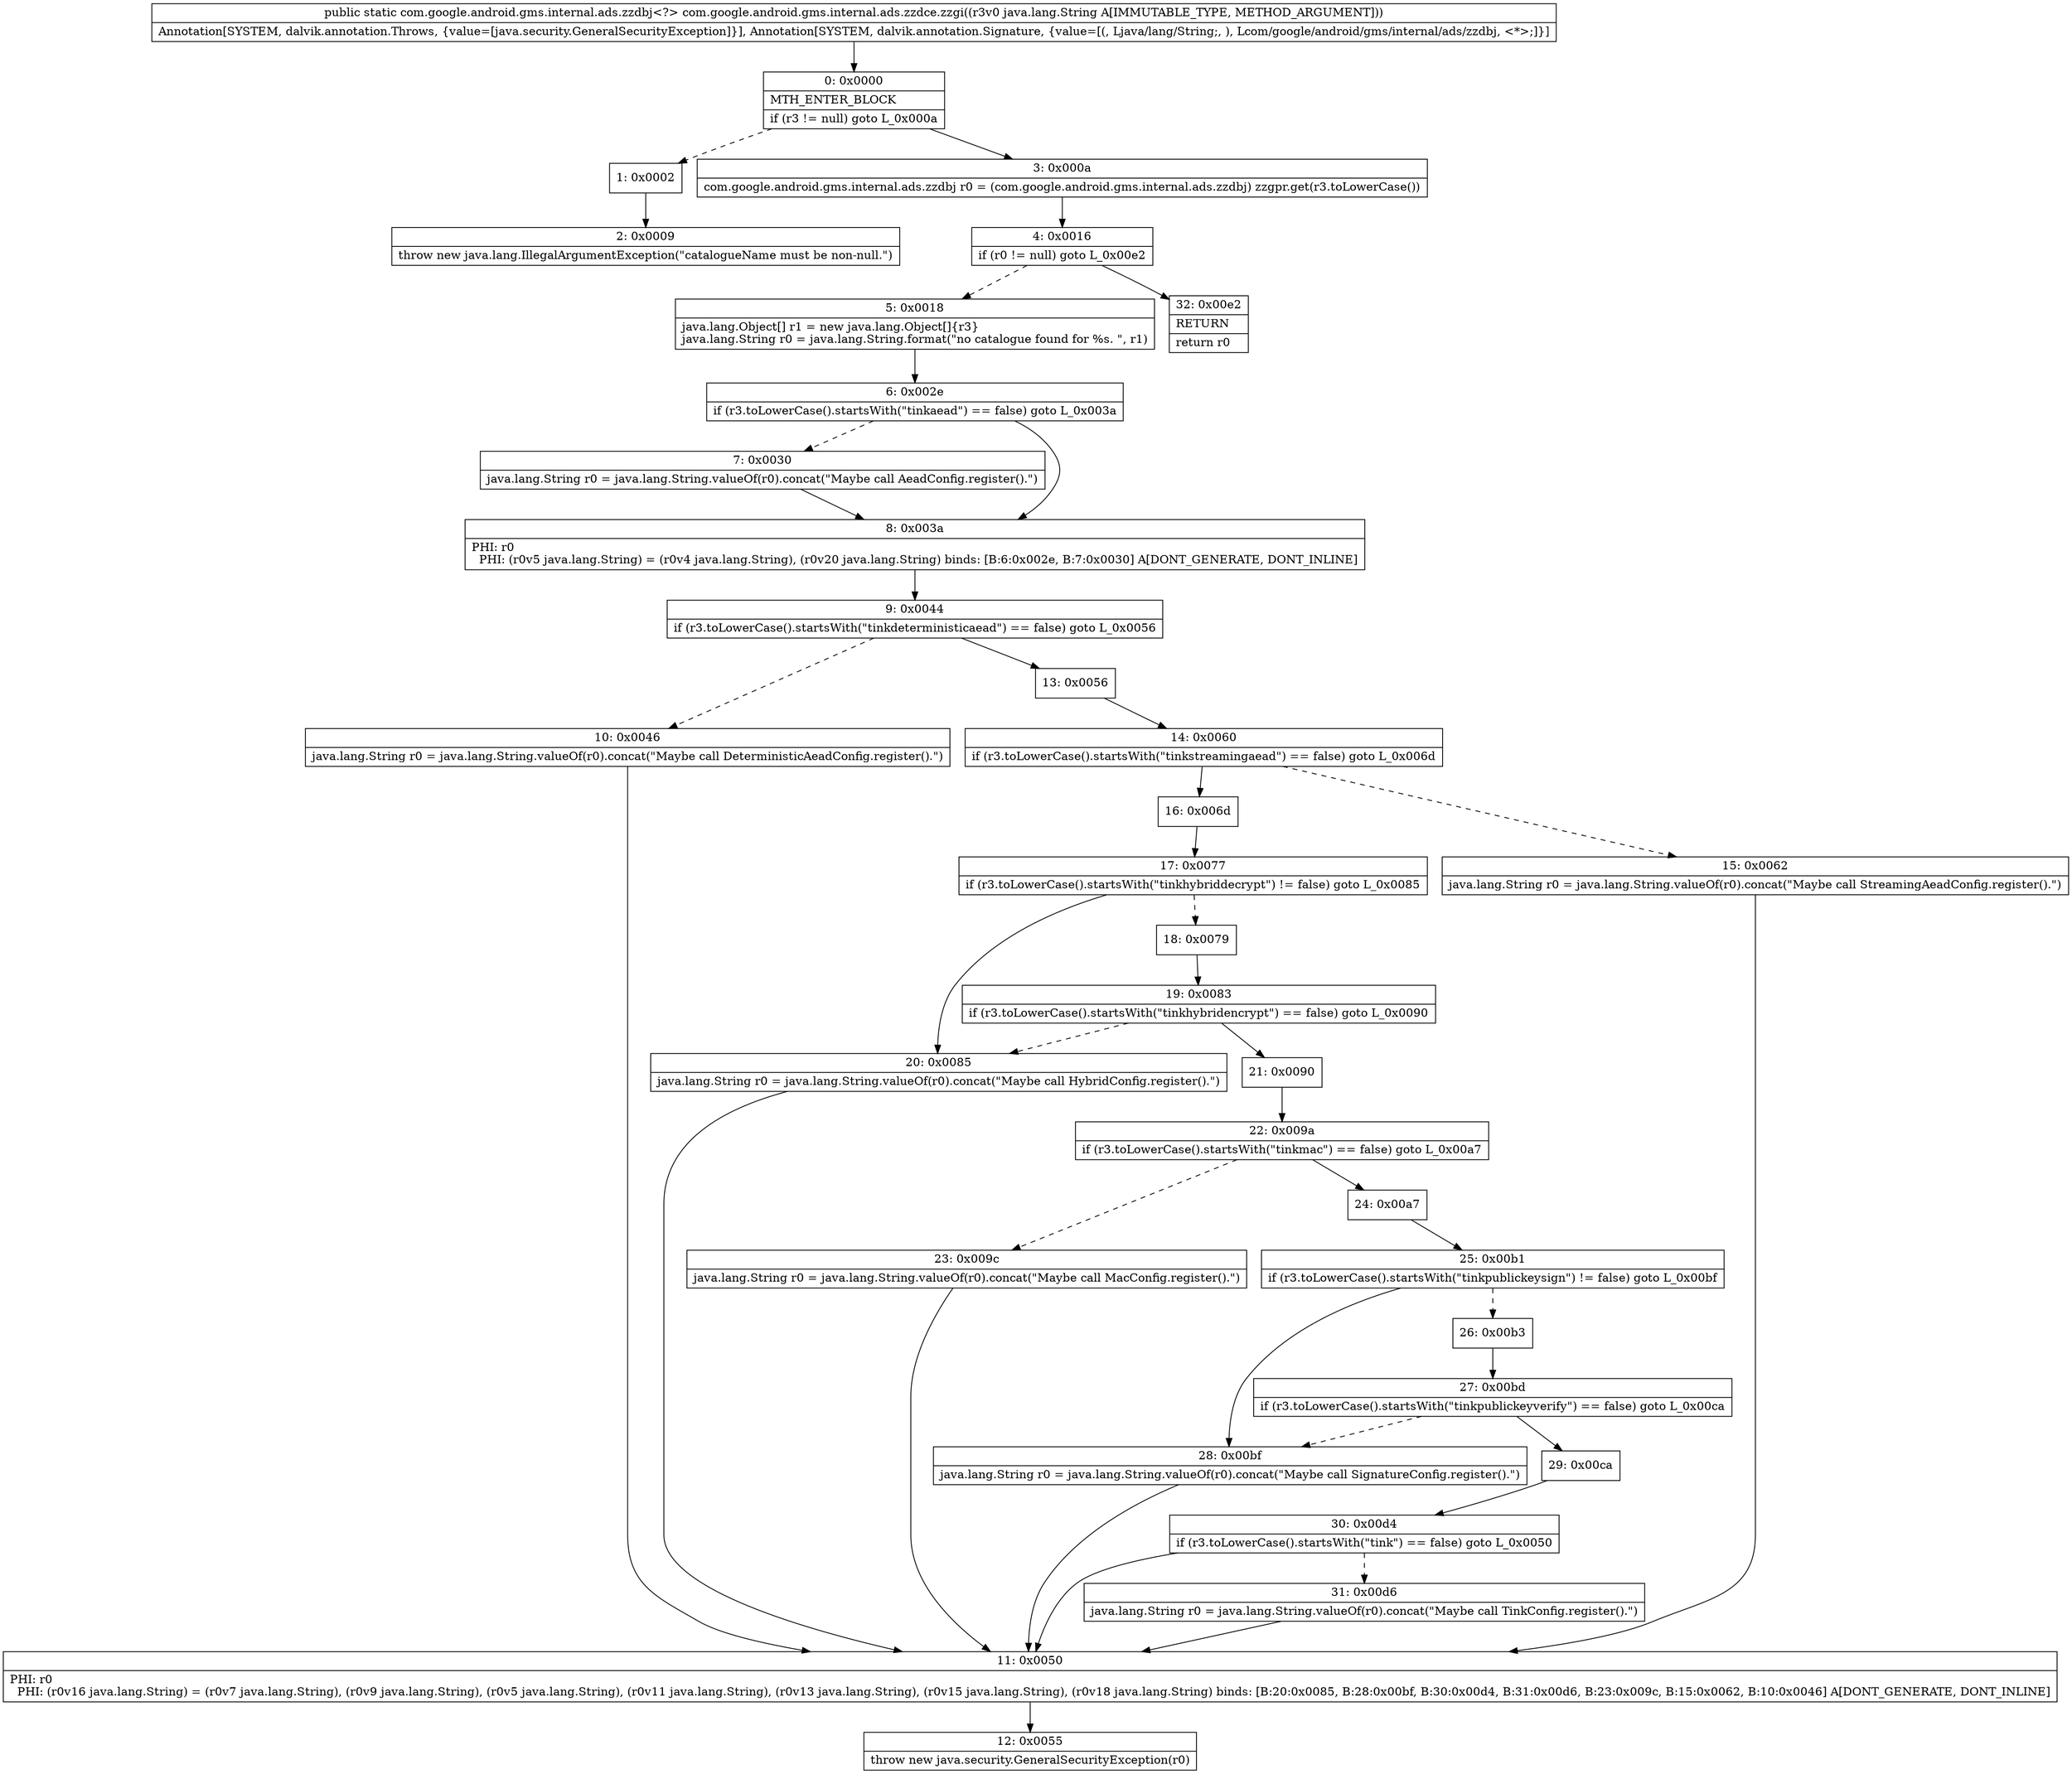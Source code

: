 digraph "CFG forcom.google.android.gms.internal.ads.zzdce.zzgi(Ljava\/lang\/String;)Lcom\/google\/android\/gms\/internal\/ads\/zzdbj;" {
Node_0 [shape=record,label="{0\:\ 0x0000|MTH_ENTER_BLOCK\l|if (r3 != null) goto L_0x000a\l}"];
Node_1 [shape=record,label="{1\:\ 0x0002}"];
Node_2 [shape=record,label="{2\:\ 0x0009|throw new java.lang.IllegalArgumentException(\"catalogueName must be non\-null.\")\l}"];
Node_3 [shape=record,label="{3\:\ 0x000a|com.google.android.gms.internal.ads.zzdbj r0 = (com.google.android.gms.internal.ads.zzdbj) zzgpr.get(r3.toLowerCase())\l}"];
Node_4 [shape=record,label="{4\:\ 0x0016|if (r0 != null) goto L_0x00e2\l}"];
Node_5 [shape=record,label="{5\:\ 0x0018|java.lang.Object[] r1 = new java.lang.Object[]\{r3\}\ljava.lang.String r0 = java.lang.String.format(\"no catalogue found for %s. \", r1)\l}"];
Node_6 [shape=record,label="{6\:\ 0x002e|if (r3.toLowerCase().startsWith(\"tinkaead\") == false) goto L_0x003a\l}"];
Node_7 [shape=record,label="{7\:\ 0x0030|java.lang.String r0 = java.lang.String.valueOf(r0).concat(\"Maybe call AeadConfig.register().\")\l}"];
Node_8 [shape=record,label="{8\:\ 0x003a|PHI: r0 \l  PHI: (r0v5 java.lang.String) = (r0v4 java.lang.String), (r0v20 java.lang.String) binds: [B:6:0x002e, B:7:0x0030] A[DONT_GENERATE, DONT_INLINE]\l}"];
Node_9 [shape=record,label="{9\:\ 0x0044|if (r3.toLowerCase().startsWith(\"tinkdeterministicaead\") == false) goto L_0x0056\l}"];
Node_10 [shape=record,label="{10\:\ 0x0046|java.lang.String r0 = java.lang.String.valueOf(r0).concat(\"Maybe call DeterministicAeadConfig.register().\")\l}"];
Node_11 [shape=record,label="{11\:\ 0x0050|PHI: r0 \l  PHI: (r0v16 java.lang.String) = (r0v7 java.lang.String), (r0v9 java.lang.String), (r0v5 java.lang.String), (r0v11 java.lang.String), (r0v13 java.lang.String), (r0v15 java.lang.String), (r0v18 java.lang.String) binds: [B:20:0x0085, B:28:0x00bf, B:30:0x00d4, B:31:0x00d6, B:23:0x009c, B:15:0x0062, B:10:0x0046] A[DONT_GENERATE, DONT_INLINE]\l}"];
Node_12 [shape=record,label="{12\:\ 0x0055|throw new java.security.GeneralSecurityException(r0)\l}"];
Node_13 [shape=record,label="{13\:\ 0x0056}"];
Node_14 [shape=record,label="{14\:\ 0x0060|if (r3.toLowerCase().startsWith(\"tinkstreamingaead\") == false) goto L_0x006d\l}"];
Node_15 [shape=record,label="{15\:\ 0x0062|java.lang.String r0 = java.lang.String.valueOf(r0).concat(\"Maybe call StreamingAeadConfig.register().\")\l}"];
Node_16 [shape=record,label="{16\:\ 0x006d}"];
Node_17 [shape=record,label="{17\:\ 0x0077|if (r3.toLowerCase().startsWith(\"tinkhybriddecrypt\") != false) goto L_0x0085\l}"];
Node_18 [shape=record,label="{18\:\ 0x0079}"];
Node_19 [shape=record,label="{19\:\ 0x0083|if (r3.toLowerCase().startsWith(\"tinkhybridencrypt\") == false) goto L_0x0090\l}"];
Node_20 [shape=record,label="{20\:\ 0x0085|java.lang.String r0 = java.lang.String.valueOf(r0).concat(\"Maybe call HybridConfig.register().\")\l}"];
Node_21 [shape=record,label="{21\:\ 0x0090}"];
Node_22 [shape=record,label="{22\:\ 0x009a|if (r3.toLowerCase().startsWith(\"tinkmac\") == false) goto L_0x00a7\l}"];
Node_23 [shape=record,label="{23\:\ 0x009c|java.lang.String r0 = java.lang.String.valueOf(r0).concat(\"Maybe call MacConfig.register().\")\l}"];
Node_24 [shape=record,label="{24\:\ 0x00a7}"];
Node_25 [shape=record,label="{25\:\ 0x00b1|if (r3.toLowerCase().startsWith(\"tinkpublickeysign\") != false) goto L_0x00bf\l}"];
Node_26 [shape=record,label="{26\:\ 0x00b3}"];
Node_27 [shape=record,label="{27\:\ 0x00bd|if (r3.toLowerCase().startsWith(\"tinkpublickeyverify\") == false) goto L_0x00ca\l}"];
Node_28 [shape=record,label="{28\:\ 0x00bf|java.lang.String r0 = java.lang.String.valueOf(r0).concat(\"Maybe call SignatureConfig.register().\")\l}"];
Node_29 [shape=record,label="{29\:\ 0x00ca}"];
Node_30 [shape=record,label="{30\:\ 0x00d4|if (r3.toLowerCase().startsWith(\"tink\") == false) goto L_0x0050\l}"];
Node_31 [shape=record,label="{31\:\ 0x00d6|java.lang.String r0 = java.lang.String.valueOf(r0).concat(\"Maybe call TinkConfig.register().\")\l}"];
Node_32 [shape=record,label="{32\:\ 0x00e2|RETURN\l|return r0\l}"];
MethodNode[shape=record,label="{public static com.google.android.gms.internal.ads.zzdbj\<?\> com.google.android.gms.internal.ads.zzdce.zzgi((r3v0 java.lang.String A[IMMUTABLE_TYPE, METHOD_ARGUMENT]))  | Annotation[SYSTEM, dalvik.annotation.Throws, \{value=[java.security.GeneralSecurityException]\}], Annotation[SYSTEM, dalvik.annotation.Signature, \{value=[(, Ljava\/lang\/String;, ), Lcom\/google\/android\/gms\/internal\/ads\/zzdbj, \<*\>;]\}]\l}"];
MethodNode -> Node_0;
Node_0 -> Node_1[style=dashed];
Node_0 -> Node_3;
Node_1 -> Node_2;
Node_3 -> Node_4;
Node_4 -> Node_5[style=dashed];
Node_4 -> Node_32;
Node_5 -> Node_6;
Node_6 -> Node_7[style=dashed];
Node_6 -> Node_8;
Node_7 -> Node_8;
Node_8 -> Node_9;
Node_9 -> Node_10[style=dashed];
Node_9 -> Node_13;
Node_10 -> Node_11;
Node_11 -> Node_12;
Node_13 -> Node_14;
Node_14 -> Node_15[style=dashed];
Node_14 -> Node_16;
Node_15 -> Node_11;
Node_16 -> Node_17;
Node_17 -> Node_18[style=dashed];
Node_17 -> Node_20;
Node_18 -> Node_19;
Node_19 -> Node_20[style=dashed];
Node_19 -> Node_21;
Node_20 -> Node_11;
Node_21 -> Node_22;
Node_22 -> Node_23[style=dashed];
Node_22 -> Node_24;
Node_23 -> Node_11;
Node_24 -> Node_25;
Node_25 -> Node_26[style=dashed];
Node_25 -> Node_28;
Node_26 -> Node_27;
Node_27 -> Node_28[style=dashed];
Node_27 -> Node_29;
Node_28 -> Node_11;
Node_29 -> Node_30;
Node_30 -> Node_11;
Node_30 -> Node_31[style=dashed];
Node_31 -> Node_11;
}

